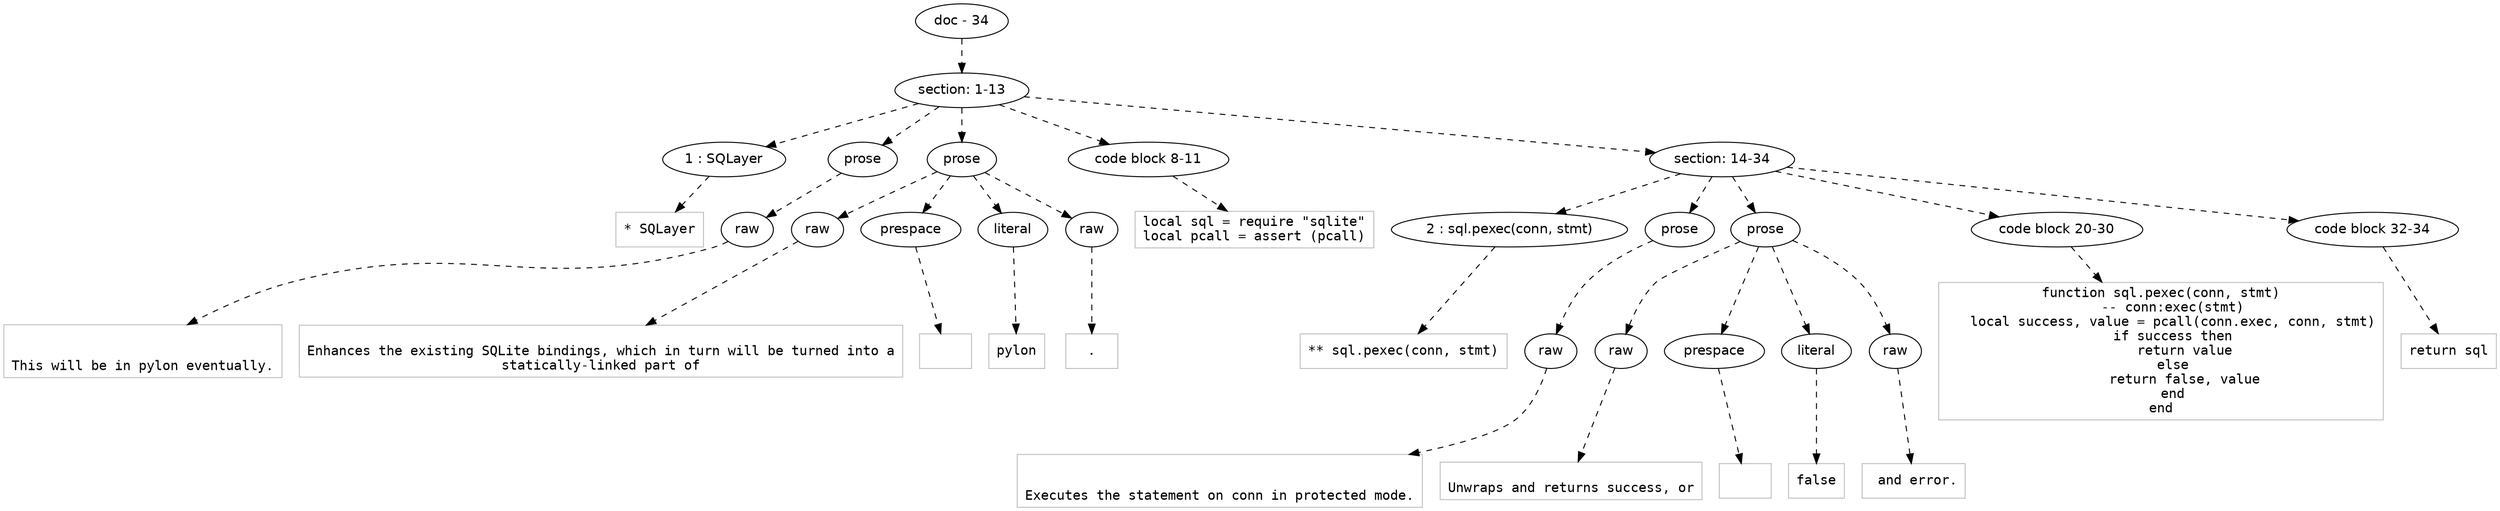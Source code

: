 digraph lpegNode {

node [fontname=Helvetica]
edge [style=dashed]

doc_0 [label="doc - 34"]


doc_0 -> { section_1}
{rank=same; section_1}

section_1 [label="section: 1-13"]


// END RANK doc_0

section_1 -> { header_2 prose_3 prose_4 codeblock_5 section_6}
{rank=same; header_2 prose_3 prose_4 codeblock_5 section_6}

header_2 [label="1 : SQLayer"]

prose_3 [label="prose"]

prose_4 [label="prose"]

codeblock_5 [label="code block 8-11"]

section_6 [label="section: 14-34"]


// END RANK section_1

header_2 -> leaf_7
leaf_7  [color=Gray,shape=rectangle,fontname=Inconsolata,label="* SQLayer"]
// END RANK header_2

prose_3 -> { raw_8}
{rank=same; raw_8}

raw_8 [label="raw"]


// END RANK prose_3

raw_8 -> leaf_9
leaf_9  [color=Gray,shape=rectangle,fontname=Inconsolata,label="

This will be in pylon eventually.
"]
// END RANK raw_8

prose_4 -> { raw_10 prespace_11 literal_12 raw_13}
{rank=same; raw_10 prespace_11 literal_12 raw_13}

raw_10 [label="raw"]

prespace_11 [label="prespace"]

literal_12 [label="literal"]

raw_13 [label="raw"]


// END RANK prose_4

raw_10 -> leaf_14
leaf_14  [color=Gray,shape=rectangle,fontname=Inconsolata,label="
Enhances the existing SQLite bindings, which in turn will be turned into a
statically-linked part of"]
// END RANK raw_10

prespace_11 -> leaf_15
leaf_15  [color=Gray,shape=rectangle,fontname=Inconsolata,label=" "]
// END RANK prespace_11

literal_12 -> leaf_16
leaf_16  [color=Gray,shape=rectangle,fontname=Inconsolata,label="pylon"]
// END RANK literal_12

raw_13 -> leaf_17
leaf_17  [color=Gray,shape=rectangle,fontname=Inconsolata,label=".
"]
// END RANK raw_13

codeblock_5 -> leaf_18
leaf_18  [color=Gray,shape=rectangle,fontname=Inconsolata,label="local sql = require \"sqlite\"
local pcall = assert (pcall)"]
// END RANK codeblock_5

section_6 -> { header_19 prose_20 prose_21 codeblock_22 codeblock_23}
{rank=same; header_19 prose_20 prose_21 codeblock_22 codeblock_23}

header_19 [label="2 : sql.pexec(conn, stmt)"]

prose_20 [label="prose"]

prose_21 [label="prose"]

codeblock_22 [label="code block 20-30"]

codeblock_23 [label="code block 32-34"]


// END RANK section_6

header_19 -> leaf_24
leaf_24  [color=Gray,shape=rectangle,fontname=Inconsolata,label="** sql.pexec(conn, stmt)"]
// END RANK header_19

prose_20 -> { raw_25}
{rank=same; raw_25}

raw_25 [label="raw"]


// END RANK prose_20

raw_25 -> leaf_26
leaf_26  [color=Gray,shape=rectangle,fontname=Inconsolata,label="

Executes the statement on conn in protected mode.
"]
// END RANK raw_25

prose_21 -> { raw_27 prespace_28 literal_29 raw_30}
{rank=same; raw_27 prespace_28 literal_29 raw_30}

raw_27 [label="raw"]

prespace_28 [label="prespace"]

literal_29 [label="literal"]

raw_30 [label="raw"]


// END RANK prose_21

raw_27 -> leaf_31
leaf_31  [color=Gray,shape=rectangle,fontname=Inconsolata,label="
Unwraps and returns success, or"]
// END RANK raw_27

prespace_28 -> leaf_32
leaf_32  [color=Gray,shape=rectangle,fontname=Inconsolata,label=" "]
// END RANK prespace_28

literal_29 -> leaf_33
leaf_33  [color=Gray,shape=rectangle,fontname=Inconsolata,label="false"]
// END RANK literal_29

raw_30 -> leaf_34
leaf_34  [color=Gray,shape=rectangle,fontname=Inconsolata,label=" and error.
"]
// END RANK raw_30

codeblock_22 -> leaf_35
leaf_35  [color=Gray,shape=rectangle,fontname=Inconsolata,label="function sql.pexec(conn, stmt)
   -- conn:exec(stmt)
   local success, value = pcall(conn.exec, conn, stmt)
   if success then
      return value
   else
      return false, value
   end
end"]
// END RANK codeblock_22

codeblock_23 -> leaf_36
leaf_36  [color=Gray,shape=rectangle,fontname=Inconsolata,label="return sql"]
// END RANK codeblock_23


}
